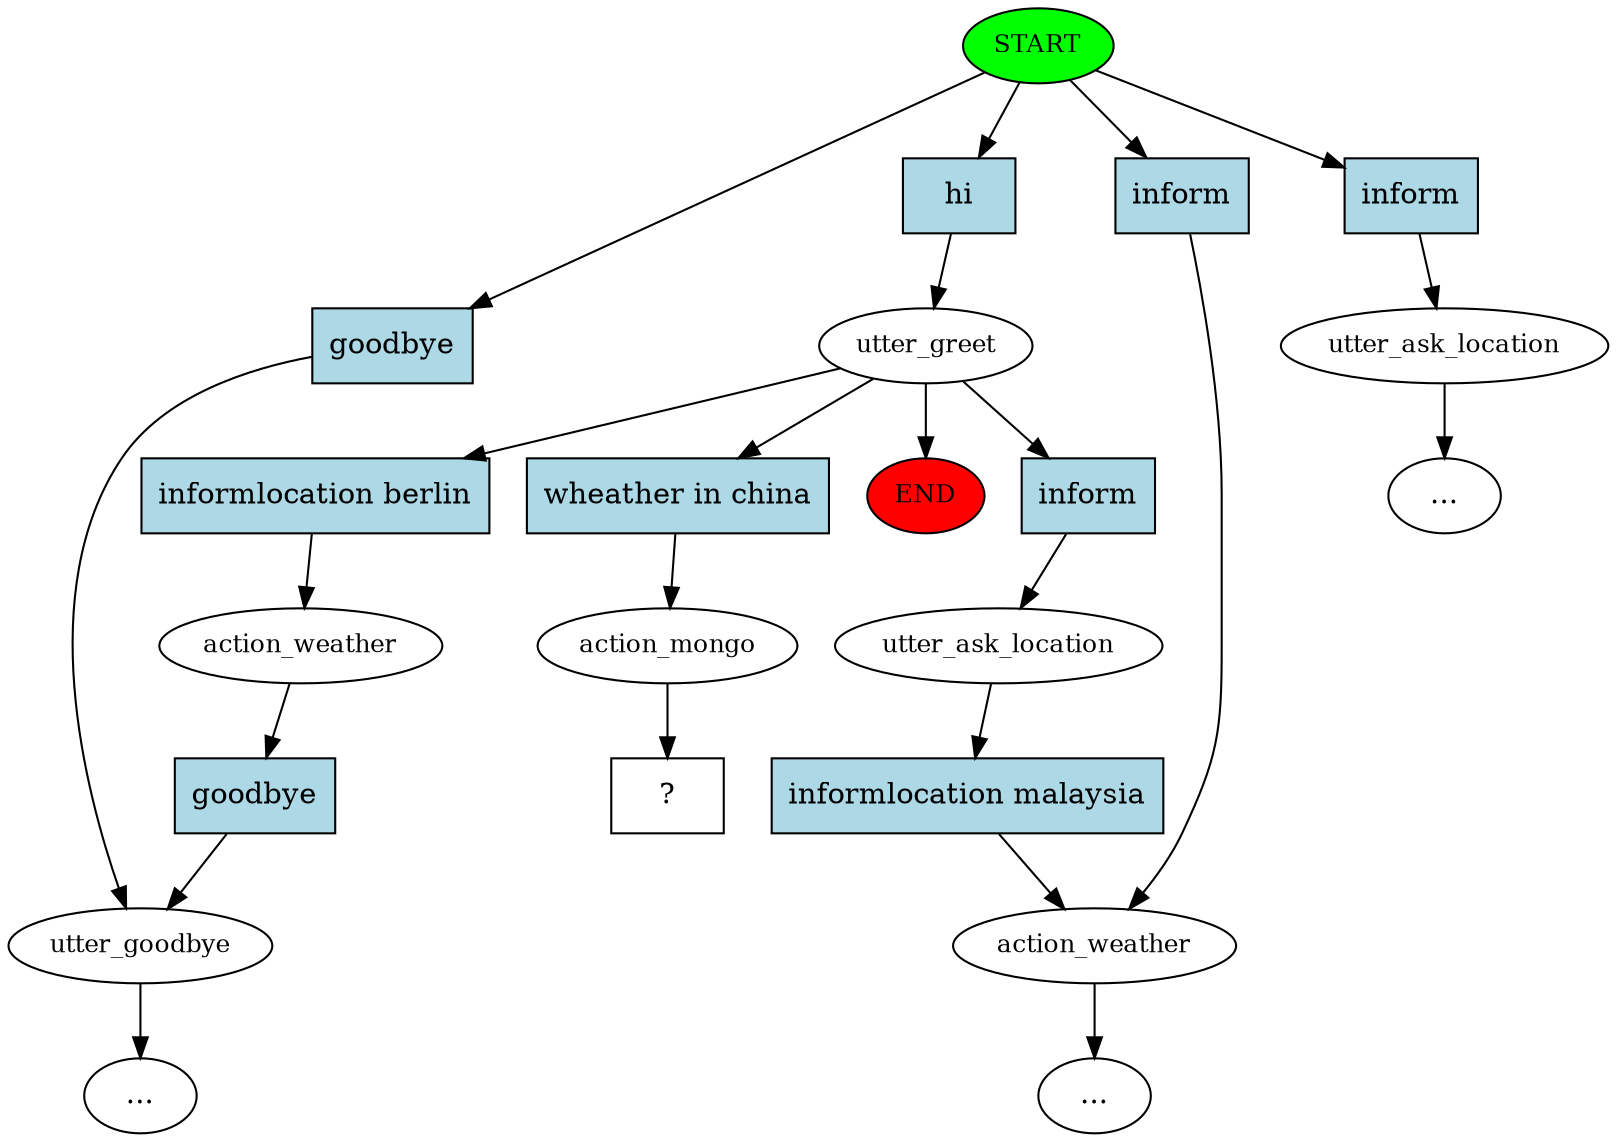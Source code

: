 digraph  {
0 [label=START, fillcolor=green, style=filled, fontsize=12, class="start active"];
"-1" [label=END, fillcolor=red, style=filled, fontsize=12, class=end];
1 [label=utter_greet, fontsize=12, class=active];
2 [label=action_weather, fontsize=12, class=""];
3 [label=utter_goodbye, fontsize=12, class=""];
5 [label=utter_ask_location, fontsize=12, class=""];
6 [label=action_weather, fontsize=12, class=""];
"-5" [label="...", class=ellipsis];
8 [label=utter_ask_location, fontsize=12, class=""];
"-6" [label="...", class=ellipsis];
"-7" [label="...", class=ellipsis];
12 [label=action_mongo, fontsize=12, class=active];
13 [label="  ?  ", shape=rect, class="intent dashed active"];
14 [label=hi, shape=rect, style=filled, fillcolor=lightblue, class="intent active"];
15 [label=inform, shape=rect, style=filled, fillcolor=lightblue, class=intent];
16 [label=goodbye, shape=rect, style=filled, fillcolor=lightblue, class=intent];
17 [label=inform, shape=rect, style=filled, fillcolor=lightblue, class=intent];
18 [label="informlocation berlin", shape=rect, style=filled, fillcolor=lightblue, class=intent];
19 [label=inform, shape=rect, style=filled, fillcolor=lightblue, class=intent];
20 [label="wheather in china", shape=rect, style=filled, fillcolor=lightblue, class="intent active"];
21 [label=goodbye, shape=rect, style=filled, fillcolor=lightblue, class=intent];
22 [label="informlocation malaysia", shape=rect, style=filled, fillcolor=lightblue, class=intent];
0 -> 14  [key=0, class=active];
0 -> 15  [key=0, class=""];
0 -> 16  [key=0, class=""];
0 -> 17  [key=0, class=""];
1 -> "-1"  [key=NONE, label="", class=""];
1 -> 18  [key=0, class=""];
1 -> 19  [key=0, class=""];
1 -> 20  [key=0, class=active];
2 -> 21  [key=0, class=""];
3 -> "-7"  [key=NONE, label="", class=""];
5 -> 22  [key=0, class=""];
6 -> "-5"  [key=NONE, label="", class=""];
8 -> "-6"  [key=NONE, label="", class=""];
12 -> 13  [key=NONE, label="", class=active];
14 -> 1  [key=0, class=active];
15 -> 8  [key=0, class=""];
16 -> 3  [key=0, class=""];
17 -> 6  [key=0, class=""];
18 -> 2  [key=0, class=""];
19 -> 5  [key=0, class=""];
20 -> 12  [key=0, class=active];
21 -> 3  [key=0, class=""];
22 -> 6  [key=0, class=""];
}
